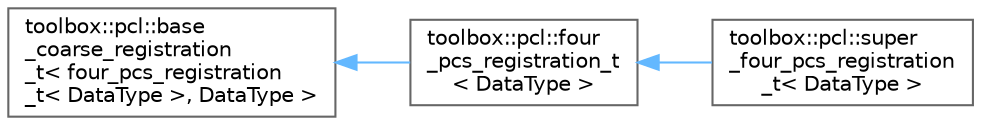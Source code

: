 digraph "Graphical Class Hierarchy"
{
 // LATEX_PDF_SIZE
  bgcolor="transparent";
  edge [fontname=Helvetica,fontsize=10,labelfontname=Helvetica,labelfontsize=10];
  node [fontname=Helvetica,fontsize=10,shape=box,height=0.2,width=0.4];
  rankdir="LR";
  Node0 [id="Node000000",label="toolbox::pcl::base\l_coarse_registration\l_t\< four_pcs_registration\l_t\< DataType \>, DataType \>",height=0.2,width=0.4,color="grey40", fillcolor="white", style="filled",URL="$classtoolbox_1_1pcl_1_1base__coarse__registration__t.html",tooltip=" "];
  Node0 -> Node1 [id="edge102_Node000000_Node000001",dir="back",color="steelblue1",style="solid",tooltip=" "];
  Node1 [id="Node000001",label="toolbox::pcl::four\l_pcs_registration_t\l\< DataType \>",height=0.2,width=0.4,color="grey40", fillcolor="white", style="filled",URL="$classtoolbox_1_1pcl_1_1four__pcs__registration__t.html",tooltip="4PCS（4-Point Congruent Sets）粗配准算法 / 4PCS coarse registration algorithm"];
  Node1 -> Node2 [id="edge103_Node000001_Node000002",dir="back",color="steelblue1",style="solid",tooltip=" "];
  Node2 [id="Node000002",label="toolbox::pcl::super\l_four_pcs_registration\l_t\< DataType \>",height=0.2,width=0.4,color="grey40", fillcolor="white", style="filled",URL="$classtoolbox_1_1pcl_1_1super__four__pcs__registration__t.html",tooltip="Super4PCS 粗配准算法 / Super4PCS coarse registration algorithm."];
}
